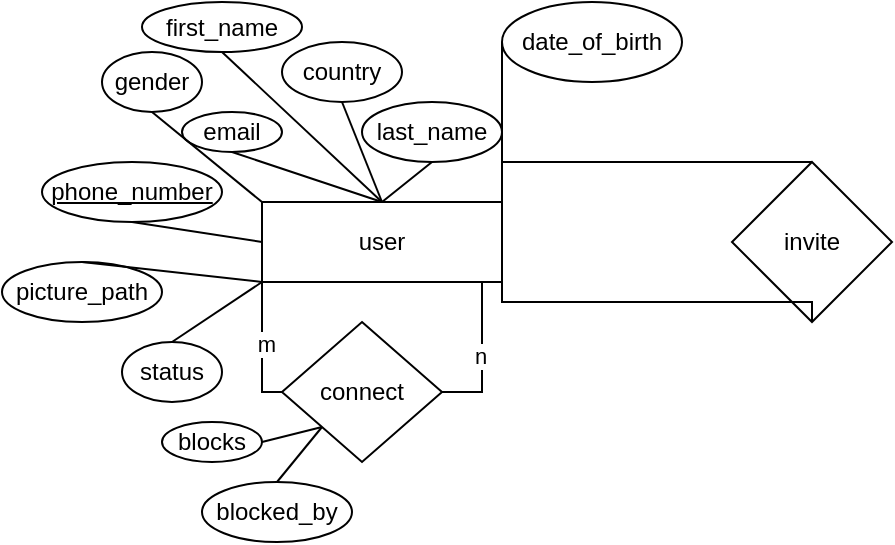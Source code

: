 <mxfile version="16.5.1" type="device"><diagram id="R2lEEEUBdFMjLlhIrx00" name="Page-1"><mxGraphModel dx="1038" dy="649" grid="1" gridSize="10" guides="1" tooltips="1" connect="1" arrows="1" fold="1" page="1" pageScale="1" pageWidth="850" pageHeight="1100" math="0" shadow="0" extFonts="Permanent Marker^https://fonts.googleapis.com/css?family=Permanent+Marker"><root><mxCell id="0"/><mxCell id="1" parent="0"/><mxCell id="v-ovu4RXA6p5MYQtsaST-1" value="user" style="rounded=0;whiteSpace=wrap;html=1;" vertex="1" parent="1"><mxGeometry x="150" y="110" width="120" height="40" as="geometry"/></mxCell><mxCell id="v-ovu4RXA6p5MYQtsaST-2" value="&lt;u&gt;phone_number&lt;/u&gt;" style="ellipse;whiteSpace=wrap;html=1;" vertex="1" parent="1"><mxGeometry x="40" y="90" width="90" height="30" as="geometry"/></mxCell><mxCell id="v-ovu4RXA6p5MYQtsaST-3" value="email" style="ellipse;whiteSpace=wrap;html=1;" vertex="1" parent="1"><mxGeometry x="110" y="65" width="50" height="20" as="geometry"/></mxCell><mxCell id="v-ovu4RXA6p5MYQtsaST-4" value="date_of_birth" style="ellipse;whiteSpace=wrap;html=1;" vertex="1" parent="1"><mxGeometry x="270" y="10" width="90" height="40" as="geometry"/></mxCell><mxCell id="v-ovu4RXA6p5MYQtsaST-5" value="first_name" style="ellipse;whiteSpace=wrap;html=1;" vertex="1" parent="1"><mxGeometry x="90" y="10" width="80" height="25" as="geometry"/></mxCell><mxCell id="v-ovu4RXA6p5MYQtsaST-6" value="country" style="ellipse;whiteSpace=wrap;html=1;" vertex="1" parent="1"><mxGeometry x="160" y="30" width="60" height="30" as="geometry"/></mxCell><mxCell id="v-ovu4RXA6p5MYQtsaST-7" value="gender" style="ellipse;whiteSpace=wrap;html=1;" vertex="1" parent="1"><mxGeometry x="70" y="35" width="50" height="30" as="geometry"/></mxCell><mxCell id="v-ovu4RXA6p5MYQtsaST-8" value="picture_path" style="ellipse;whiteSpace=wrap;html=1;" vertex="1" parent="1"><mxGeometry x="20" y="140" width="80" height="30" as="geometry"/></mxCell><mxCell id="v-ovu4RXA6p5MYQtsaST-9" value="last_name" style="ellipse;whiteSpace=wrap;html=1;" vertex="1" parent="1"><mxGeometry x="200" y="60" width="70" height="30" as="geometry"/></mxCell><mxCell id="v-ovu4RXA6p5MYQtsaST-12" value="" style="endArrow=none;html=1;rounded=0;elbow=vertical;entryX=0.5;entryY=1;entryDx=0;entryDy=0;exitX=0.5;exitY=0;exitDx=0;exitDy=0;" edge="1" parent="1" source="v-ovu4RXA6p5MYQtsaST-1" target="v-ovu4RXA6p5MYQtsaST-9"><mxGeometry width="50" height="50" relative="1" as="geometry"><mxPoint x="130" y="30" as="sourcePoint"/><mxPoint x="180" y="-20" as="targetPoint"/></mxGeometry></mxCell><mxCell id="v-ovu4RXA6p5MYQtsaST-13" value="" style="endArrow=none;html=1;rounded=0;elbow=vertical;entryX=0.5;entryY=0;entryDx=0;entryDy=0;exitX=0.5;exitY=1;exitDx=0;exitDy=0;" edge="1" parent="1" source="v-ovu4RXA6p5MYQtsaST-3" target="v-ovu4RXA6p5MYQtsaST-1"><mxGeometry width="50" height="50" relative="1" as="geometry"><mxPoint x="30" y="70" as="sourcePoint"/><mxPoint x="80" y="20" as="targetPoint"/></mxGeometry></mxCell><mxCell id="v-ovu4RXA6p5MYQtsaST-14" value="" style="endArrow=none;html=1;rounded=0;elbow=vertical;entryX=0.5;entryY=1;entryDx=0;entryDy=0;exitX=0;exitY=0.5;exitDx=0;exitDy=0;" edge="1" parent="1" source="v-ovu4RXA6p5MYQtsaST-1" target="v-ovu4RXA6p5MYQtsaST-2"><mxGeometry width="50" height="50" relative="1" as="geometry"><mxPoint x="40" y="230" as="sourcePoint"/><mxPoint x="110" y="160" as="targetPoint"/></mxGeometry></mxCell><mxCell id="v-ovu4RXA6p5MYQtsaST-16" value="" style="endArrow=none;html=1;rounded=0;elbow=vertical;entryX=0;entryY=0.5;entryDx=0;entryDy=0;exitX=1;exitY=0.5;exitDx=0;exitDy=0;" edge="1" parent="1" source="v-ovu4RXA6p5MYQtsaST-1" target="v-ovu4RXA6p5MYQtsaST-4"><mxGeometry width="50" height="50" relative="1" as="geometry"><mxPoint x="230" y="280" as="sourcePoint"/><mxPoint x="280" y="230" as="targetPoint"/></mxGeometry></mxCell><mxCell id="v-ovu4RXA6p5MYQtsaST-17" value="" style="endArrow=none;html=1;rounded=0;elbow=vertical;entryX=0.5;entryY=1;entryDx=0;entryDy=0;exitX=0.5;exitY=0;exitDx=0;exitDy=0;" edge="1" parent="1" source="v-ovu4RXA6p5MYQtsaST-1" target="v-ovu4RXA6p5MYQtsaST-5"><mxGeometry width="50" height="50" relative="1" as="geometry"><mxPoint x="150" y="40" as="sourcePoint"/><mxPoint x="200" y="-10" as="targetPoint"/></mxGeometry></mxCell><mxCell id="v-ovu4RXA6p5MYQtsaST-19" value="" style="endArrow=none;html=1;rounded=0;elbow=vertical;entryX=0;entryY=1;entryDx=0;entryDy=0;exitX=0.5;exitY=0;exitDx=0;exitDy=0;" edge="1" parent="1" source="v-ovu4RXA6p5MYQtsaST-8" target="v-ovu4RXA6p5MYQtsaST-1"><mxGeometry width="50" height="50" relative="1" as="geometry"><mxPoint x="160" y="240" as="sourcePoint"/><mxPoint x="210" y="190" as="targetPoint"/></mxGeometry></mxCell><mxCell id="v-ovu4RXA6p5MYQtsaST-22" value="" style="endArrow=none;html=1;rounded=0;elbow=vertical;entryX=0.5;entryY=1;entryDx=0;entryDy=0;exitX=0.5;exitY=0;exitDx=0;exitDy=0;" edge="1" parent="1" source="v-ovu4RXA6p5MYQtsaST-1" target="v-ovu4RXA6p5MYQtsaST-6"><mxGeometry width="50" height="50" relative="1" as="geometry"><mxPoint x="10" y="50" as="sourcePoint"/><mxPoint x="60" as="targetPoint"/></mxGeometry></mxCell><mxCell id="v-ovu4RXA6p5MYQtsaST-23" value="" style="endArrow=none;html=1;rounded=0;elbow=vertical;entryX=0;entryY=0;entryDx=0;entryDy=0;exitX=0.5;exitY=1;exitDx=0;exitDy=0;" edge="1" parent="1" source="v-ovu4RXA6p5MYQtsaST-7" target="v-ovu4RXA6p5MYQtsaST-1"><mxGeometry width="50" height="50" relative="1" as="geometry"><mxPoint x="100" y="30" as="sourcePoint"/><mxPoint x="150" y="-20" as="targetPoint"/></mxGeometry></mxCell><mxCell id="v-ovu4RXA6p5MYQtsaST-25" style="edgeStyle=orthogonalEdgeStyle;rounded=0;orthogonalLoop=1;jettySize=auto;html=1;entryX=0.5;entryY=1;entryDx=0;entryDy=0;endArrow=none;endFill=0;elbow=vertical;exitX=1;exitY=0.5;exitDx=0;exitDy=0;" edge="1" parent="1" source="v-ovu4RXA6p5MYQtsaST-24" target="v-ovu4RXA6p5MYQtsaST-1"><mxGeometry relative="1" as="geometry"/></mxCell><mxCell id="v-ovu4RXA6p5MYQtsaST-28" value="n" style="edgeLabel;html=1;align=center;verticalAlign=middle;resizable=0;points=[];" vertex="1" connectable="0" parent="v-ovu4RXA6p5MYQtsaST-25"><mxGeometry x="-0.389" y="1" relative="1" as="geometry"><mxPoint as="offset"/></mxGeometry></mxCell><mxCell id="v-ovu4RXA6p5MYQtsaST-26" style="edgeStyle=orthogonalEdgeStyle;rounded=0;orthogonalLoop=1;jettySize=auto;html=1;entryX=0;entryY=0.5;entryDx=0;entryDy=0;endArrow=none;endFill=0;elbow=vertical;exitX=0;exitY=0.5;exitDx=0;exitDy=0;" edge="1" parent="1" source="v-ovu4RXA6p5MYQtsaST-24" target="v-ovu4RXA6p5MYQtsaST-1"><mxGeometry relative="1" as="geometry"><Array as="points"><mxPoint x="150" y="205"/></Array></mxGeometry></mxCell><mxCell id="v-ovu4RXA6p5MYQtsaST-27" value="m" style="edgeLabel;html=1;align=center;verticalAlign=middle;resizable=0;points=[];" vertex="1" connectable="0" parent="v-ovu4RXA6p5MYQtsaST-26"><mxGeometry x="-0.196" y="-2" relative="1" as="geometry"><mxPoint as="offset"/></mxGeometry></mxCell><mxCell id="v-ovu4RXA6p5MYQtsaST-24" value="connect" style="rhombus;whiteSpace=wrap;html=1;" vertex="1" parent="1"><mxGeometry x="160" y="170" width="80" height="70" as="geometry"/></mxCell><mxCell id="v-ovu4RXA6p5MYQtsaST-29" value="" style="endArrow=none;html=1;rounded=0;elbow=vertical;entryX=0;entryY=1;entryDx=0;entryDy=0;exitX=1;exitY=0.5;exitDx=0;exitDy=0;" edge="1" parent="1" source="v-ovu4RXA6p5MYQtsaST-31" target="v-ovu4RXA6p5MYQtsaST-24"><mxGeometry width="50" height="50" relative="1" as="geometry"><mxPoint x="144.142" y="225.858" as="sourcePoint"/><mxPoint x="150" y="270" as="targetPoint"/></mxGeometry></mxCell><mxCell id="v-ovu4RXA6p5MYQtsaST-31" value="blocks" style="ellipse;whiteSpace=wrap;html=1;" vertex="1" parent="1"><mxGeometry x="100" y="220" width="50" height="20" as="geometry"/></mxCell><mxCell id="v-ovu4RXA6p5MYQtsaST-32" value="blocked_by" style="ellipse;whiteSpace=wrap;html=1;" vertex="1" parent="1"><mxGeometry x="120" y="250" width="75" height="30" as="geometry"/></mxCell><mxCell id="v-ovu4RXA6p5MYQtsaST-33" value="" style="endArrow=none;html=1;rounded=0;elbow=vertical;entryX=0;entryY=1;entryDx=0;entryDy=0;exitX=0.5;exitY=0;exitDx=0;exitDy=0;" edge="1" parent="1" source="v-ovu4RXA6p5MYQtsaST-32" target="v-ovu4RXA6p5MYQtsaST-24"><mxGeometry width="50" height="50" relative="1" as="geometry"><mxPoint x="40" y="310" as="sourcePoint"/><mxPoint x="90" y="260" as="targetPoint"/></mxGeometry></mxCell><mxCell id="v-ovu4RXA6p5MYQtsaST-34" value="status" style="ellipse;whiteSpace=wrap;html=1;" vertex="1" parent="1"><mxGeometry x="80" y="180" width="50" height="30" as="geometry"/></mxCell><mxCell id="v-ovu4RXA6p5MYQtsaST-35" value="" style="endArrow=none;html=1;rounded=0;elbow=vertical;entryX=0;entryY=1;entryDx=0;entryDy=0;exitX=0.5;exitY=0;exitDx=0;exitDy=0;" edge="1" parent="1" source="v-ovu4RXA6p5MYQtsaST-34" target="v-ovu4RXA6p5MYQtsaST-1"><mxGeometry width="50" height="50" relative="1" as="geometry"><mxPoint x="250" y="350" as="sourcePoint"/><mxPoint x="300" y="300" as="targetPoint"/></mxGeometry></mxCell><mxCell id="v-ovu4RXA6p5MYQtsaST-41" style="edgeStyle=orthogonalEdgeStyle;rounded=0;orthogonalLoop=1;jettySize=auto;html=1;endArrow=none;endFill=0;elbow=vertical;exitX=0.5;exitY=0;exitDx=0;exitDy=0;entryX=1;entryY=0;entryDx=0;entryDy=0;" edge="1" parent="1" source="v-ovu4RXA6p5MYQtsaST-39" target="v-ovu4RXA6p5MYQtsaST-1"><mxGeometry relative="1" as="geometry"><mxPoint x="370" y="130" as="sourcePoint"/><mxPoint x="300" y="110" as="targetPoint"/><Array as="points"><mxPoint x="270" y="90"/></Array></mxGeometry></mxCell><mxCell id="v-ovu4RXA6p5MYQtsaST-39" value="invite" style="rhombus;whiteSpace=wrap;html=1;" vertex="1" parent="1"><mxGeometry x="385" y="90" width="80" height="80" as="geometry"/></mxCell><mxCell id="v-ovu4RXA6p5MYQtsaST-45" value="" style="endArrow=none;html=1;rounded=0;elbow=vertical;entryX=0.5;entryY=1;entryDx=0;entryDy=0;exitX=1;exitY=1;exitDx=0;exitDy=0;edgeStyle=orthogonalEdgeStyle;" edge="1" parent="1" source="v-ovu4RXA6p5MYQtsaST-1" target="v-ovu4RXA6p5MYQtsaST-39"><mxGeometry width="50" height="50" relative="1" as="geometry"><mxPoint x="400" y="280" as="sourcePoint"/><mxPoint x="450" y="230" as="targetPoint"/></mxGeometry></mxCell></root></mxGraphModel></diagram></mxfile>
